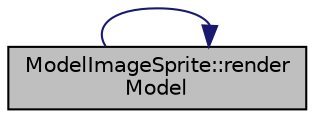 digraph "ModelImageSprite::renderModel"
{
 // LATEX_PDF_SIZE
  edge [fontname="Helvetica",fontsize="10",labelfontname="Helvetica",labelfontsize="10"];
  node [fontname="Helvetica",fontsize="10",shape=record];
  rankdir="RL";
  Node1 [label="ModelImageSprite::render\lModel",height=0.2,width=0.4,color="black", fillcolor="grey75", style="filled", fontcolor="black",tooltip="Can be called after begin scene has been called, it will render the model in the scene,..."];
  Node1 -> Node1 [dir="back",color="midnightblue",fontsize="10",style="solid",fontname="Helvetica"];
}
